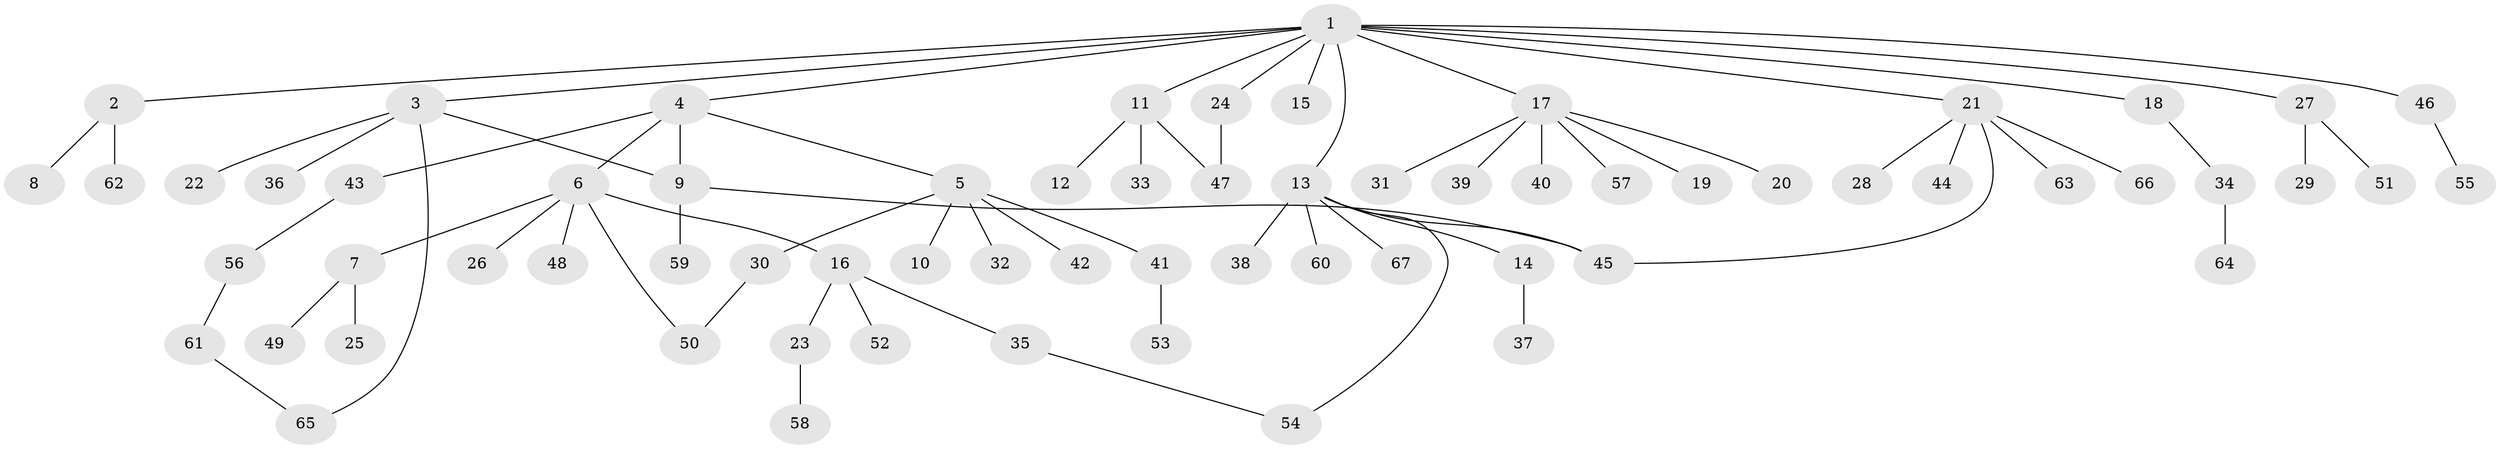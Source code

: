 // coarse degree distribution, {1: 0.65, 4: 0.125, 2: 0.175, 7: 0.025, 17: 0.025}
// Generated by graph-tools (version 1.1) at 2025/51/03/04/25 21:51:18]
// undirected, 67 vertices, 73 edges
graph export_dot {
graph [start="1"]
  node [color=gray90,style=filled];
  1;
  2;
  3;
  4;
  5;
  6;
  7;
  8;
  9;
  10;
  11;
  12;
  13;
  14;
  15;
  16;
  17;
  18;
  19;
  20;
  21;
  22;
  23;
  24;
  25;
  26;
  27;
  28;
  29;
  30;
  31;
  32;
  33;
  34;
  35;
  36;
  37;
  38;
  39;
  40;
  41;
  42;
  43;
  44;
  45;
  46;
  47;
  48;
  49;
  50;
  51;
  52;
  53;
  54;
  55;
  56;
  57;
  58;
  59;
  60;
  61;
  62;
  63;
  64;
  65;
  66;
  67;
  1 -- 2;
  1 -- 3;
  1 -- 4;
  1 -- 11;
  1 -- 13;
  1 -- 15;
  1 -- 17;
  1 -- 18;
  1 -- 21;
  1 -- 24;
  1 -- 27;
  1 -- 46;
  2 -- 8;
  2 -- 62;
  3 -- 9;
  3 -- 22;
  3 -- 36;
  3 -- 65;
  4 -- 5;
  4 -- 6;
  4 -- 9;
  4 -- 43;
  5 -- 10;
  5 -- 30;
  5 -- 32;
  5 -- 41;
  5 -- 42;
  6 -- 7;
  6 -- 16;
  6 -- 26;
  6 -- 48;
  6 -- 50;
  7 -- 25;
  7 -- 49;
  9 -- 45;
  9 -- 59;
  11 -- 12;
  11 -- 33;
  11 -- 47;
  13 -- 14;
  13 -- 38;
  13 -- 45;
  13 -- 54;
  13 -- 60;
  13 -- 67;
  14 -- 37;
  16 -- 23;
  16 -- 35;
  16 -- 52;
  17 -- 19;
  17 -- 20;
  17 -- 31;
  17 -- 39;
  17 -- 40;
  17 -- 57;
  18 -- 34;
  21 -- 28;
  21 -- 44;
  21 -- 45;
  21 -- 63;
  21 -- 66;
  23 -- 58;
  24 -- 47;
  27 -- 29;
  27 -- 51;
  30 -- 50;
  34 -- 64;
  35 -- 54;
  41 -- 53;
  43 -- 56;
  46 -- 55;
  56 -- 61;
  61 -- 65;
}
